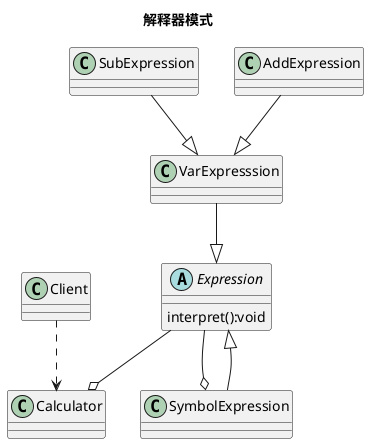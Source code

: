 @startuml
title:解释器模式
abstract class Expression{
    interpret():void
}

class VarExpresssion{

}

class SymbolExpression{

}
SymbolExpression --|> Expression
VarExpresssion --|> Expression
class SubExpression
class AddExpression

SubExpression --|> VarExpresssion
AddExpression --|> VarExpresssion
Expression --o SymbolExpression

class Calculator

Expression --o Calculator
Class Client
Client ..> Calculator
@enduml